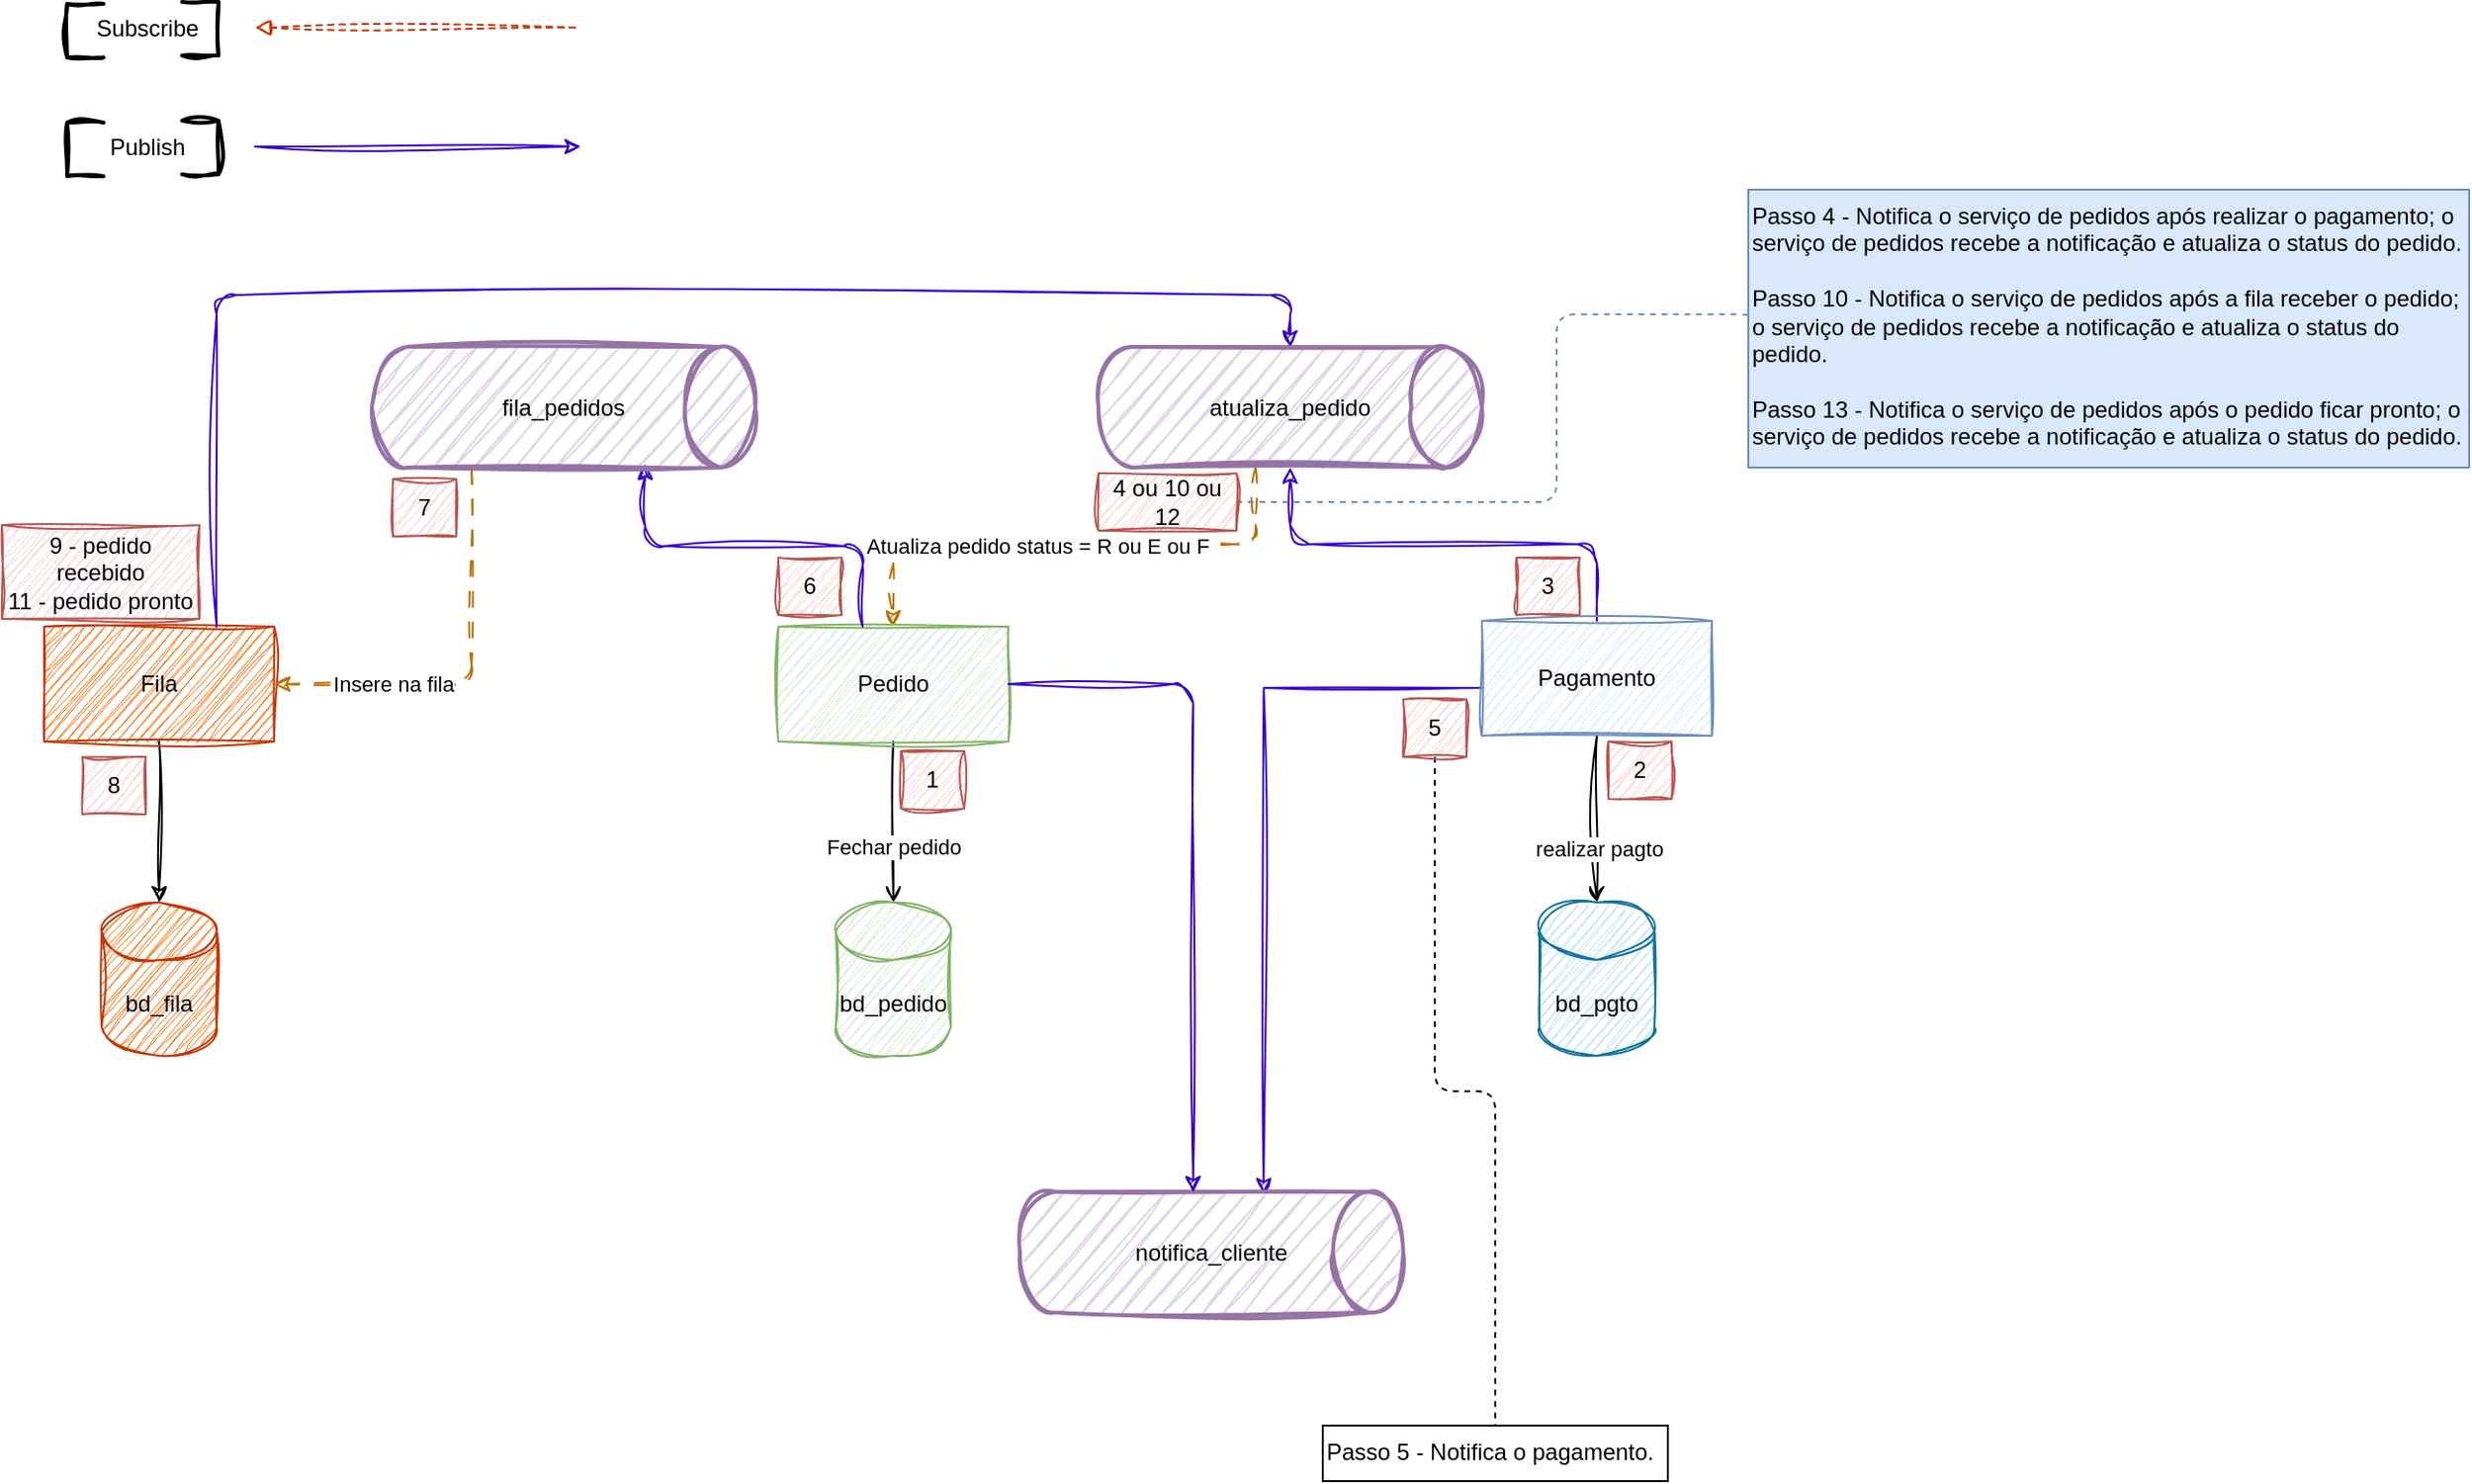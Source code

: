 <mxfile version="24.0.1" type="github">
  <diagram name="Page-1" id="xMaXfQ4-FiEouCMOn-JA">
    <mxGraphModel dx="2440" dy="968" grid="1" gridSize="10" guides="1" tooltips="1" connect="1" arrows="1" fold="1" page="1" pageScale="1" pageWidth="850" pageHeight="1100" math="0" shadow="0">
      <root>
        <mxCell id="0" />
        <mxCell id="1" parent="0" />
        <mxCell id="9lwtamzvSXlQaSG14hCH-2" style="edgeStyle=orthogonalEdgeStyle;rounded=1;orthogonalLoop=1;jettySize=auto;html=1;entryX=0.5;entryY=0;entryDx=0;entryDy=0;dashed=1;dashPattern=8 8;sketch=1;curveFitting=1;jiggle=2;fillColor=#f0a30a;strokeColor=#BD7000;" edge="1" parent="1" source="9lwtamzvSXlQaSG14hCH-4" target="9lwtamzvSXlQaSG14hCH-7">
          <mxGeometry relative="1" as="geometry">
            <Array as="points">
              <mxPoint x="-111" y="583" />
              <mxPoint x="-300" y="583" />
            </Array>
          </mxGeometry>
        </mxCell>
        <mxCell id="9lwtamzvSXlQaSG14hCH-3" value="Atualiza pedido status = R ou E ou F" style="edgeLabel;html=1;align=center;verticalAlign=middle;resizable=0;points=[];" vertex="1" connectable="0" parent="9lwtamzvSXlQaSG14hCH-2">
          <mxGeometry x="0.133" y="1" relative="1" as="geometry">
            <mxPoint as="offset" />
          </mxGeometry>
        </mxCell>
        <mxCell id="9lwtamzvSXlQaSG14hCH-4" value="atualiza_pedido" style="strokeWidth=2;html=1;shape=mxgraph.flowchart.direct_data;whiteSpace=wrap;sketch=1;curveFitting=1;jiggle=2;fillColor=#e1d5e7;strokeColor=#9673a6;" vertex="1" parent="1">
          <mxGeometry x="-193" y="480" width="200" height="63" as="geometry" />
        </mxCell>
        <mxCell id="9lwtamzvSXlQaSG14hCH-5" style="edgeStyle=orthogonalEdgeStyle;rounded=0;orthogonalLoop=1;jettySize=auto;html=1;sketch=1;curveFitting=1;jiggle=2;endArrow=open;endFill=0;" edge="1" parent="1" source="9lwtamzvSXlQaSG14hCH-7" target="9lwtamzvSXlQaSG14hCH-8">
          <mxGeometry relative="1" as="geometry" />
        </mxCell>
        <mxCell id="9lwtamzvSXlQaSG14hCH-6" value="Fechar pedido" style="edgeLabel;html=1;align=center;verticalAlign=middle;resizable=0;points=[];" vertex="1" connectable="0" parent="9lwtamzvSXlQaSG14hCH-5">
          <mxGeometry x="-0.044" relative="1" as="geometry">
            <mxPoint y="15" as="offset" />
          </mxGeometry>
        </mxCell>
        <mxCell id="9lwtamzvSXlQaSG14hCH-7" value="Pedido" style="rounded=0;whiteSpace=wrap;html=1;sketch=1;curveFitting=1;jiggle=2;fillColor=#d5e8d4;strokeColor=#82b366;" vertex="1" parent="1">
          <mxGeometry x="-360" y="626" width="120" height="60" as="geometry" />
        </mxCell>
        <mxCell id="9lwtamzvSXlQaSG14hCH-8" value="bd_pedido" style="shape=cylinder3;whiteSpace=wrap;html=1;boundedLbl=1;backgroundOutline=1;size=15;sketch=1;curveFitting=1;jiggle=2;fillColor=#d5e8d4;strokeColor=#82b366;" vertex="1" parent="1">
          <mxGeometry x="-330" y="770" width="60" height="80" as="geometry" />
        </mxCell>
        <mxCell id="9lwtamzvSXlQaSG14hCH-9" style="edgeStyle=orthogonalEdgeStyle;rounded=0;orthogonalLoop=1;jettySize=auto;html=1;sketch=1;curveFitting=1;jiggle=2;endArrow=open;endFill=0;" edge="1" parent="1" source="9lwtamzvSXlQaSG14hCH-14" target="9lwtamzvSXlQaSG14hCH-15">
          <mxGeometry relative="1" as="geometry" />
        </mxCell>
        <mxCell id="9lwtamzvSXlQaSG14hCH-10" value="realizar pagto" style="edgeLabel;html=1;align=center;verticalAlign=middle;resizable=0;points=[];" vertex="1" connectable="0" parent="9lwtamzvSXlQaSG14hCH-9">
          <mxGeometry x="-0.236" y="3" relative="1" as="geometry">
            <mxPoint x="-2" y="26" as="offset" />
          </mxGeometry>
        </mxCell>
        <mxCell id="9lwtamzvSXlQaSG14hCH-11" style="edgeStyle=orthogonalEdgeStyle;rounded=1;orthogonalLoop=1;jettySize=auto;html=1;sketch=1;curveFitting=1;jiggle=2;fillColor=#6a00ff;strokeColor=#3700CC;" edge="1" parent="1" source="9lwtamzvSXlQaSG14hCH-14" target="9lwtamzvSXlQaSG14hCH-4">
          <mxGeometry relative="1" as="geometry" />
        </mxCell>
        <mxCell id="9lwtamzvSXlQaSG14hCH-12" style="edgeStyle=orthogonalEdgeStyle;rounded=1;orthogonalLoop=1;jettySize=auto;html=1;sketch=1;curveFitting=1;jiggle=2;fillColor=#6a00ff;strokeColor=#3700CC;entryX=0.713;entryY=0.968;entryDx=0;entryDy=0;entryPerimeter=0;" edge="1" parent="1" source="9lwtamzvSXlQaSG14hCH-7" target="9lwtamzvSXlQaSG14hCH-21">
          <mxGeometry relative="1" as="geometry">
            <mxPoint x="-485" y="576" as="targetPoint" />
            <Array as="points">
              <mxPoint x="-316" y="584" />
              <mxPoint x="-429" y="584" />
            </Array>
          </mxGeometry>
        </mxCell>
        <mxCell id="9lwtamzvSXlQaSG14hCH-13" style="edgeStyle=orthogonalEdgeStyle;rounded=0;orthogonalLoop=1;jettySize=auto;html=1;entryX=0.636;entryY=0.021;entryDx=0;entryDy=0;entryPerimeter=0;sketch=1;curveFitting=1;jiggle=2;fillColor=#6a00ff;strokeColor=#3700CC;" edge="1" parent="1" source="9lwtamzvSXlQaSG14hCH-14" target="9lwtamzvSXlQaSG14hCH-33">
          <mxGeometry relative="1" as="geometry">
            <Array as="points">
              <mxPoint x="-107" y="658" />
            </Array>
          </mxGeometry>
        </mxCell>
        <mxCell id="9lwtamzvSXlQaSG14hCH-14" value="Pagamento" style="rounded=0;whiteSpace=wrap;html=1;sketch=1;curveFitting=1;jiggle=2;fillColor=#dae8fc;strokeColor=#6c8ebf;" vertex="1" parent="1">
          <mxGeometry x="7" y="623" width="120" height="60" as="geometry" />
        </mxCell>
        <mxCell id="9lwtamzvSXlQaSG14hCH-15" value="bd_pgto" style="shape=cylinder3;whiteSpace=wrap;html=1;boundedLbl=1;backgroundOutline=1;size=15;sketch=1;curveFitting=1;jiggle=2;fillColor=#b1ddf0;strokeColor=#10739e;" vertex="1" parent="1">
          <mxGeometry x="37" y="770" width="60" height="80" as="geometry" />
        </mxCell>
        <mxCell id="9lwtamzvSXlQaSG14hCH-16" value="2" style="text;html=1;align=center;verticalAlign=middle;whiteSpace=wrap;rounded=0;sketch=1;curveFitting=1;jiggle=2;fillColor=#f8cecc;strokeColor=#b85450;" vertex="1" parent="1">
          <mxGeometry x="73" y="686" width="33" height="30" as="geometry" />
        </mxCell>
        <mxCell id="9lwtamzvSXlQaSG14hCH-17" value="3" style="text;html=1;align=center;verticalAlign=middle;whiteSpace=wrap;rounded=0;sketch=1;curveFitting=1;jiggle=2;fillColor=#f8cecc;strokeColor=#b85450;" vertex="1" parent="1">
          <mxGeometry x="25" y="590" width="33" height="30" as="geometry" />
        </mxCell>
        <mxCell id="9lwtamzvSXlQaSG14hCH-18" value="1" style="text;html=1;align=center;verticalAlign=middle;whiteSpace=wrap;rounded=0;sketch=1;curveFitting=1;jiggle=2;fillColor=#f8cecc;strokeColor=#b85450;" vertex="1" parent="1">
          <mxGeometry x="-296" y="691" width="33" height="30" as="geometry" />
        </mxCell>
        <mxCell id="9lwtamzvSXlQaSG14hCH-19" style="edgeStyle=orthogonalEdgeStyle;orthogonalLoop=1;jettySize=auto;html=1;endArrow=none;endFill=0;dashed=1;rounded=1;fillColor=#dae8fc;strokeColor=#6c8ebf;" edge="1" parent="1" source="9lwtamzvSXlQaSG14hCH-20">
          <mxGeometry relative="1" as="geometry">
            <mxPoint x="150" y="469" as="targetPoint" />
            <Array as="points">
              <mxPoint x="46" y="561" />
              <mxPoint x="46" y="463" />
              <mxPoint x="150" y="463" />
            </Array>
          </mxGeometry>
        </mxCell>
        <mxCell id="9lwtamzvSXlQaSG14hCH-20" value="4 ou 10 ou 12" style="text;html=1;align=center;verticalAlign=middle;whiteSpace=wrap;rounded=0;sketch=1;curveFitting=1;jiggle=2;fillColor=#f8cecc;strokeColor=#b85450;" vertex="1" parent="1">
          <mxGeometry x="-193" y="546" width="72" height="30" as="geometry" />
        </mxCell>
        <mxCell id="9lwtamzvSXlQaSG14hCH-21" value="fila_pedidos" style="strokeWidth=2;html=1;shape=mxgraph.flowchart.direct_data;whiteSpace=wrap;sketch=1;curveFitting=1;jiggle=2;fillColor=#e1d5e7;strokeColor=#9673a6;" vertex="1" parent="1">
          <mxGeometry x="-572" y="480" width="200" height="63" as="geometry" />
        </mxCell>
        <mxCell id="9lwtamzvSXlQaSG14hCH-22" value="" style="endArrow=none;dashed=1;html=1;rounded=0;sketch=1;curveFitting=1;jiggle=2;startArrow=block;startFill=0;fillColor=#fa6800;strokeColor=#C73500;" edge="1" parent="1">
          <mxGeometry width="50" height="50" relative="1" as="geometry">
            <mxPoint x="-633" y="313.47" as="sourcePoint" />
            <mxPoint x="-463" y="313.47" as="targetPoint" />
          </mxGeometry>
        </mxCell>
        <mxCell id="9lwtamzvSXlQaSG14hCH-23" value="Subscribe" style="text;html=1;strokeColor=none;fillColor=none;align=center;verticalAlign=middle;whiteSpace=wrap;rounded=0;sketch=1;curveFitting=1;jiggle=2;" vertex="1" parent="1">
          <mxGeometry x="-719" y="299" width="60" height="30" as="geometry" />
        </mxCell>
        <mxCell id="9lwtamzvSXlQaSG14hCH-24" value="" style="strokeWidth=2;html=1;shape=mxgraph.flowchart.annotation_1;align=left;pointerEvents=1;sketch=1;curveFitting=1;jiggle=2;" vertex="1" parent="1">
          <mxGeometry x="-731" y="301" width="19" height="28" as="geometry" />
        </mxCell>
        <mxCell id="9lwtamzvSXlQaSG14hCH-25" value="" style="strokeWidth=2;html=1;shape=mxgraph.flowchart.annotation_1;align=left;pointerEvents=1;sketch=1;curveFitting=1;jiggle=2;rotation=-180;" vertex="1" parent="1">
          <mxGeometry x="-671" y="300" width="19" height="28" as="geometry" />
        </mxCell>
        <mxCell id="9lwtamzvSXlQaSG14hCH-26" value="" style="endArrow=classic;html=1;rounded=0;sketch=1;curveFitting=1;jiggle=2;endFill=0;fillColor=#6a00ff;strokeColor=#3700CC;" edge="1" parent="1">
          <mxGeometry width="50" height="50" relative="1" as="geometry">
            <mxPoint x="-633" y="375.47" as="sourcePoint" />
            <mxPoint x="-463" y="375.47" as="targetPoint" />
          </mxGeometry>
        </mxCell>
        <mxCell id="9lwtamzvSXlQaSG14hCH-27" value="Publish" style="text;html=1;strokeColor=none;fillColor=none;align=center;verticalAlign=middle;whiteSpace=wrap;rounded=0;sketch=1;curveFitting=1;jiggle=2;" vertex="1" parent="1">
          <mxGeometry x="-719" y="361" width="60" height="30" as="geometry" />
        </mxCell>
        <mxCell id="9lwtamzvSXlQaSG14hCH-28" value="" style="strokeWidth=2;html=1;shape=mxgraph.flowchart.annotation_1;align=left;pointerEvents=1;sketch=1;curveFitting=1;jiggle=2;" vertex="1" parent="1">
          <mxGeometry x="-731" y="363" width="19" height="28" as="geometry" />
        </mxCell>
        <mxCell id="9lwtamzvSXlQaSG14hCH-29" value="" style="strokeWidth=2;html=1;shape=mxgraph.flowchart.annotation_1;align=left;pointerEvents=1;sketch=1;curveFitting=1;jiggle=2;rotation=-180;" vertex="1" parent="1">
          <mxGeometry x="-671" y="362" width="19" height="28" as="geometry" />
        </mxCell>
        <mxCell id="9lwtamzvSXlQaSG14hCH-30" style="edgeStyle=orthogonalEdgeStyle;rounded=0;orthogonalLoop=1;jettySize=auto;html=1;entryX=0.5;entryY=0;entryDx=0;entryDy=0;entryPerimeter=0;sketch=1;curveFitting=1;jiggle=2;" edge="1" parent="1" source="9lwtamzvSXlQaSG14hCH-31" target="9lwtamzvSXlQaSG14hCH-38">
          <mxGeometry relative="1" as="geometry" />
        </mxCell>
        <mxCell id="9lwtamzvSXlQaSG14hCH-31" value="Fila" style="rounded=0;whiteSpace=wrap;html=1;sketch=1;curveFitting=1;jiggle=2;fillColor=#fa6800;strokeColor=#C73500;fontColor=#000000;" vertex="1" parent="1">
          <mxGeometry x="-743" y="626" width="120" height="60" as="geometry" />
        </mxCell>
        <mxCell id="9lwtamzvSXlQaSG14hCH-32" value="6" style="text;html=1;align=center;verticalAlign=middle;whiteSpace=wrap;rounded=0;sketch=1;curveFitting=1;jiggle=2;fillColor=#f8cecc;strokeColor=#b85450;" vertex="1" parent="1">
          <mxGeometry x="-360" y="590" width="33" height="30" as="geometry" />
        </mxCell>
        <mxCell id="9lwtamzvSXlQaSG14hCH-33" value="notifica_cliente" style="strokeWidth=2;html=1;shape=mxgraph.flowchart.direct_data;whiteSpace=wrap;sketch=1;curveFitting=1;jiggle=2;fillColor=#e1d5e7;strokeColor=#9673a6;" vertex="1" parent="1">
          <mxGeometry x="-234" y="921" width="200" height="63" as="geometry" />
        </mxCell>
        <mxCell id="9lwtamzvSXlQaSG14hCH-34" style="edgeStyle=orthogonalEdgeStyle;rounded=1;orthogonalLoop=1;jettySize=auto;html=1;entryX=1;entryY=0.5;entryDx=0;entryDy=0;dashed=1;dashPattern=8 8;sketch=1;curveFitting=1;jiggle=2;fillColor=#f0a30a;strokeColor=#BD7000;exitX=0.26;exitY=1.011;exitDx=0;exitDy=0;exitPerimeter=0;" edge="1" parent="1" source="9lwtamzvSXlQaSG14hCH-21" target="9lwtamzvSXlQaSG14hCH-31">
          <mxGeometry relative="1" as="geometry">
            <mxPoint x="-493" y="543" as="sourcePoint" />
            <mxPoint x="-682" y="626" as="targetPoint" />
            <Array as="points">
              <mxPoint x="-520" y="656" />
            </Array>
          </mxGeometry>
        </mxCell>
        <mxCell id="9lwtamzvSXlQaSG14hCH-35" value="Insere na fila" style="edgeLabel;html=1;align=center;verticalAlign=middle;resizable=0;points=[];" vertex="1" connectable="0" parent="9lwtamzvSXlQaSG14hCH-34">
          <mxGeometry x="0.133" y="1" relative="1" as="geometry">
            <mxPoint x="-32" y="-1" as="offset" />
          </mxGeometry>
        </mxCell>
        <mxCell id="9lwtamzvSXlQaSG14hCH-36" value="7" style="text;html=1;align=center;verticalAlign=middle;whiteSpace=wrap;rounded=0;sketch=1;curveFitting=1;jiggle=2;fillColor=#f8cecc;strokeColor=#b85450;" vertex="1" parent="1">
          <mxGeometry x="-561" y="549" width="33" height="30" as="geometry" />
        </mxCell>
        <mxCell id="9lwtamzvSXlQaSG14hCH-37" style="edgeStyle=orthogonalEdgeStyle;rounded=1;orthogonalLoop=1;jettySize=auto;html=1;sketch=1;curveFitting=1;jiggle=2;fillColor=#6a00ff;strokeColor=#3700CC;entryX=0.452;entryY=0.005;entryDx=0;entryDy=0;entryPerimeter=0;exitX=1;exitY=0.5;exitDx=0;exitDy=0;" edge="1" parent="1" source="9lwtamzvSXlQaSG14hCH-7" target="9lwtamzvSXlQaSG14hCH-33">
          <mxGeometry relative="1" as="geometry">
            <mxPoint x="-408" y="774" as="sourcePoint" />
            <mxPoint x="-553" y="694" as="targetPoint" />
            <Array as="points">
              <mxPoint x="-144" y="656" />
            </Array>
          </mxGeometry>
        </mxCell>
        <mxCell id="9lwtamzvSXlQaSG14hCH-38" value="bd_fila" style="shape=cylinder3;whiteSpace=wrap;html=1;boundedLbl=1;backgroundOutline=1;size=15;sketch=1;curveFitting=1;jiggle=2;fillColor=#fa6800;strokeColor=#C73500;fontColor=#000000;" vertex="1" parent="1">
          <mxGeometry x="-713" y="770" width="60" height="80" as="geometry" />
        </mxCell>
        <mxCell id="9lwtamzvSXlQaSG14hCH-39" value="8" style="text;html=1;align=center;verticalAlign=middle;whiteSpace=wrap;rounded=0;sketch=1;curveFitting=1;jiggle=2;fillColor=#f8cecc;strokeColor=#b85450;" vertex="1" parent="1">
          <mxGeometry x="-723" y="694" width="33" height="30" as="geometry" />
        </mxCell>
        <mxCell id="9lwtamzvSXlQaSG14hCH-40" style="edgeStyle=orthogonalEdgeStyle;rounded=1;orthogonalLoop=1;jettySize=auto;html=1;sketch=1;curveFitting=1;jiggle=2;fillColor=#6a00ff;strokeColor=#3700CC;exitX=0.75;exitY=0;exitDx=0;exitDy=0;" edge="1" parent="1" source="9lwtamzvSXlQaSG14hCH-31" target="9lwtamzvSXlQaSG14hCH-4">
          <mxGeometry relative="1" as="geometry">
            <mxPoint x="-404" y="683" as="sourcePoint" />
            <mxPoint x="-549" y="603" as="targetPoint" />
            <Array as="points">
              <mxPoint x="-653" y="453" />
              <mxPoint x="-93" y="453" />
            </Array>
          </mxGeometry>
        </mxCell>
        <mxCell id="9lwtamzvSXlQaSG14hCH-41" value="9 - pedido recebido&lt;br&gt;11 - pedido pronto" style="text;html=1;align=center;verticalAlign=middle;whiteSpace=wrap;rounded=0;sketch=1;curveFitting=1;jiggle=2;fillColor=#f8cecc;strokeColor=#b85450;" vertex="1" parent="1">
          <mxGeometry x="-765" y="573" width="103" height="49" as="geometry" />
        </mxCell>
        <mxCell id="9lwtamzvSXlQaSG14hCH-42" value="Passo 4 - Notifica o serviço de pedidos após realizar o pagamento; o serviço de pedidos recebe a notificação e atualiza o status do pedido.&#xa; &#xa;Passo 10 - Notifica o serviço de pedidos após a fila receber o pedido; o serviço de pedidos recebe a notificação e atualiza o status do pedido.&#xa;&#xa;Passo 13 - Notifica o serviço de pedidos após o pedido ficar pronto; o serviço de pedidos recebe a notificação e atualiza o status do pedido." style="group;fillColor=#dae8fc;strokeColor=#6c8ebf;container=0;whiteSpace=wrap;align=left;" vertex="1" connectable="0" parent="1">
          <mxGeometry x="146" y="398" width="376" height="145" as="geometry" />
        </mxCell>
        <mxCell id="9lwtamzvSXlQaSG14hCH-43" style="edgeStyle=orthogonalEdgeStyle;orthogonalLoop=1;jettySize=auto;html=1;rounded=1;endArrow=none;endFill=0;dashed=1;" edge="1" parent="1" source="9lwtamzvSXlQaSG14hCH-44" target="9lwtamzvSXlQaSG14hCH-45">
          <mxGeometry relative="1" as="geometry" />
        </mxCell>
        <mxCell id="9lwtamzvSXlQaSG14hCH-44" value="5" style="text;html=1;align=center;verticalAlign=middle;whiteSpace=wrap;rounded=0;sketch=1;curveFitting=1;jiggle=2;fillColor=#f8cecc;strokeColor=#b85450;" vertex="1" parent="1">
          <mxGeometry x="-34" y="664" width="33" height="30" as="geometry" />
        </mxCell>
        <mxCell id="9lwtamzvSXlQaSG14hCH-45" value="Passo 5 - Notifica o pagamento." style="rounded=0;whiteSpace=wrap;html=1;align=left;verticalAlign=top;" vertex="1" parent="1">
          <mxGeometry x="-76" y="1043" width="180" height="29" as="geometry" />
        </mxCell>
      </root>
    </mxGraphModel>
  </diagram>
</mxfile>

